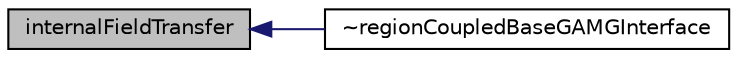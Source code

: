 digraph "internalFieldTransfer"
{
  bgcolor="transparent";
  edge [fontname="Helvetica",fontsize="10",labelfontname="Helvetica",labelfontsize="10"];
  node [fontname="Helvetica",fontsize="10",shape=record];
  rankdir="LR";
  Node16 [label="internalFieldTransfer",height=0.2,width=0.4,color="black", fillcolor="grey75", style="filled", fontcolor="black"];
  Node16 -> Node17 [dir="back",color="midnightblue",fontsize="10",style="solid",fontname="Helvetica"];
  Node17 [label="~regionCoupledBaseGAMGInterface",height=0.2,width=0.4,color="black",URL="$a26289.html#abc82a624c843b21c49a07c07bd3ce82f",tooltip="Destructor. "];
}

